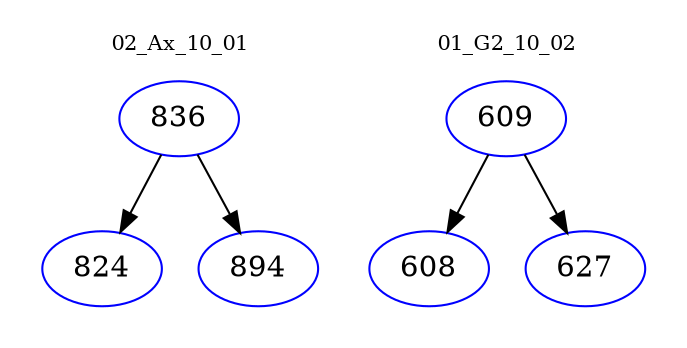 digraph{
subgraph cluster_0 {
color = white
label = "02_Ax_10_01";
fontsize=10;
T0_836 [label="836", color="blue"]
T0_836 -> T0_824 [color="black"]
T0_824 [label="824", color="blue"]
T0_836 -> T0_894 [color="black"]
T0_894 [label="894", color="blue"]
}
subgraph cluster_1 {
color = white
label = "01_G2_10_02";
fontsize=10;
T1_609 [label="609", color="blue"]
T1_609 -> T1_608 [color="black"]
T1_608 [label="608", color="blue"]
T1_609 -> T1_627 [color="black"]
T1_627 [label="627", color="blue"]
}
}
